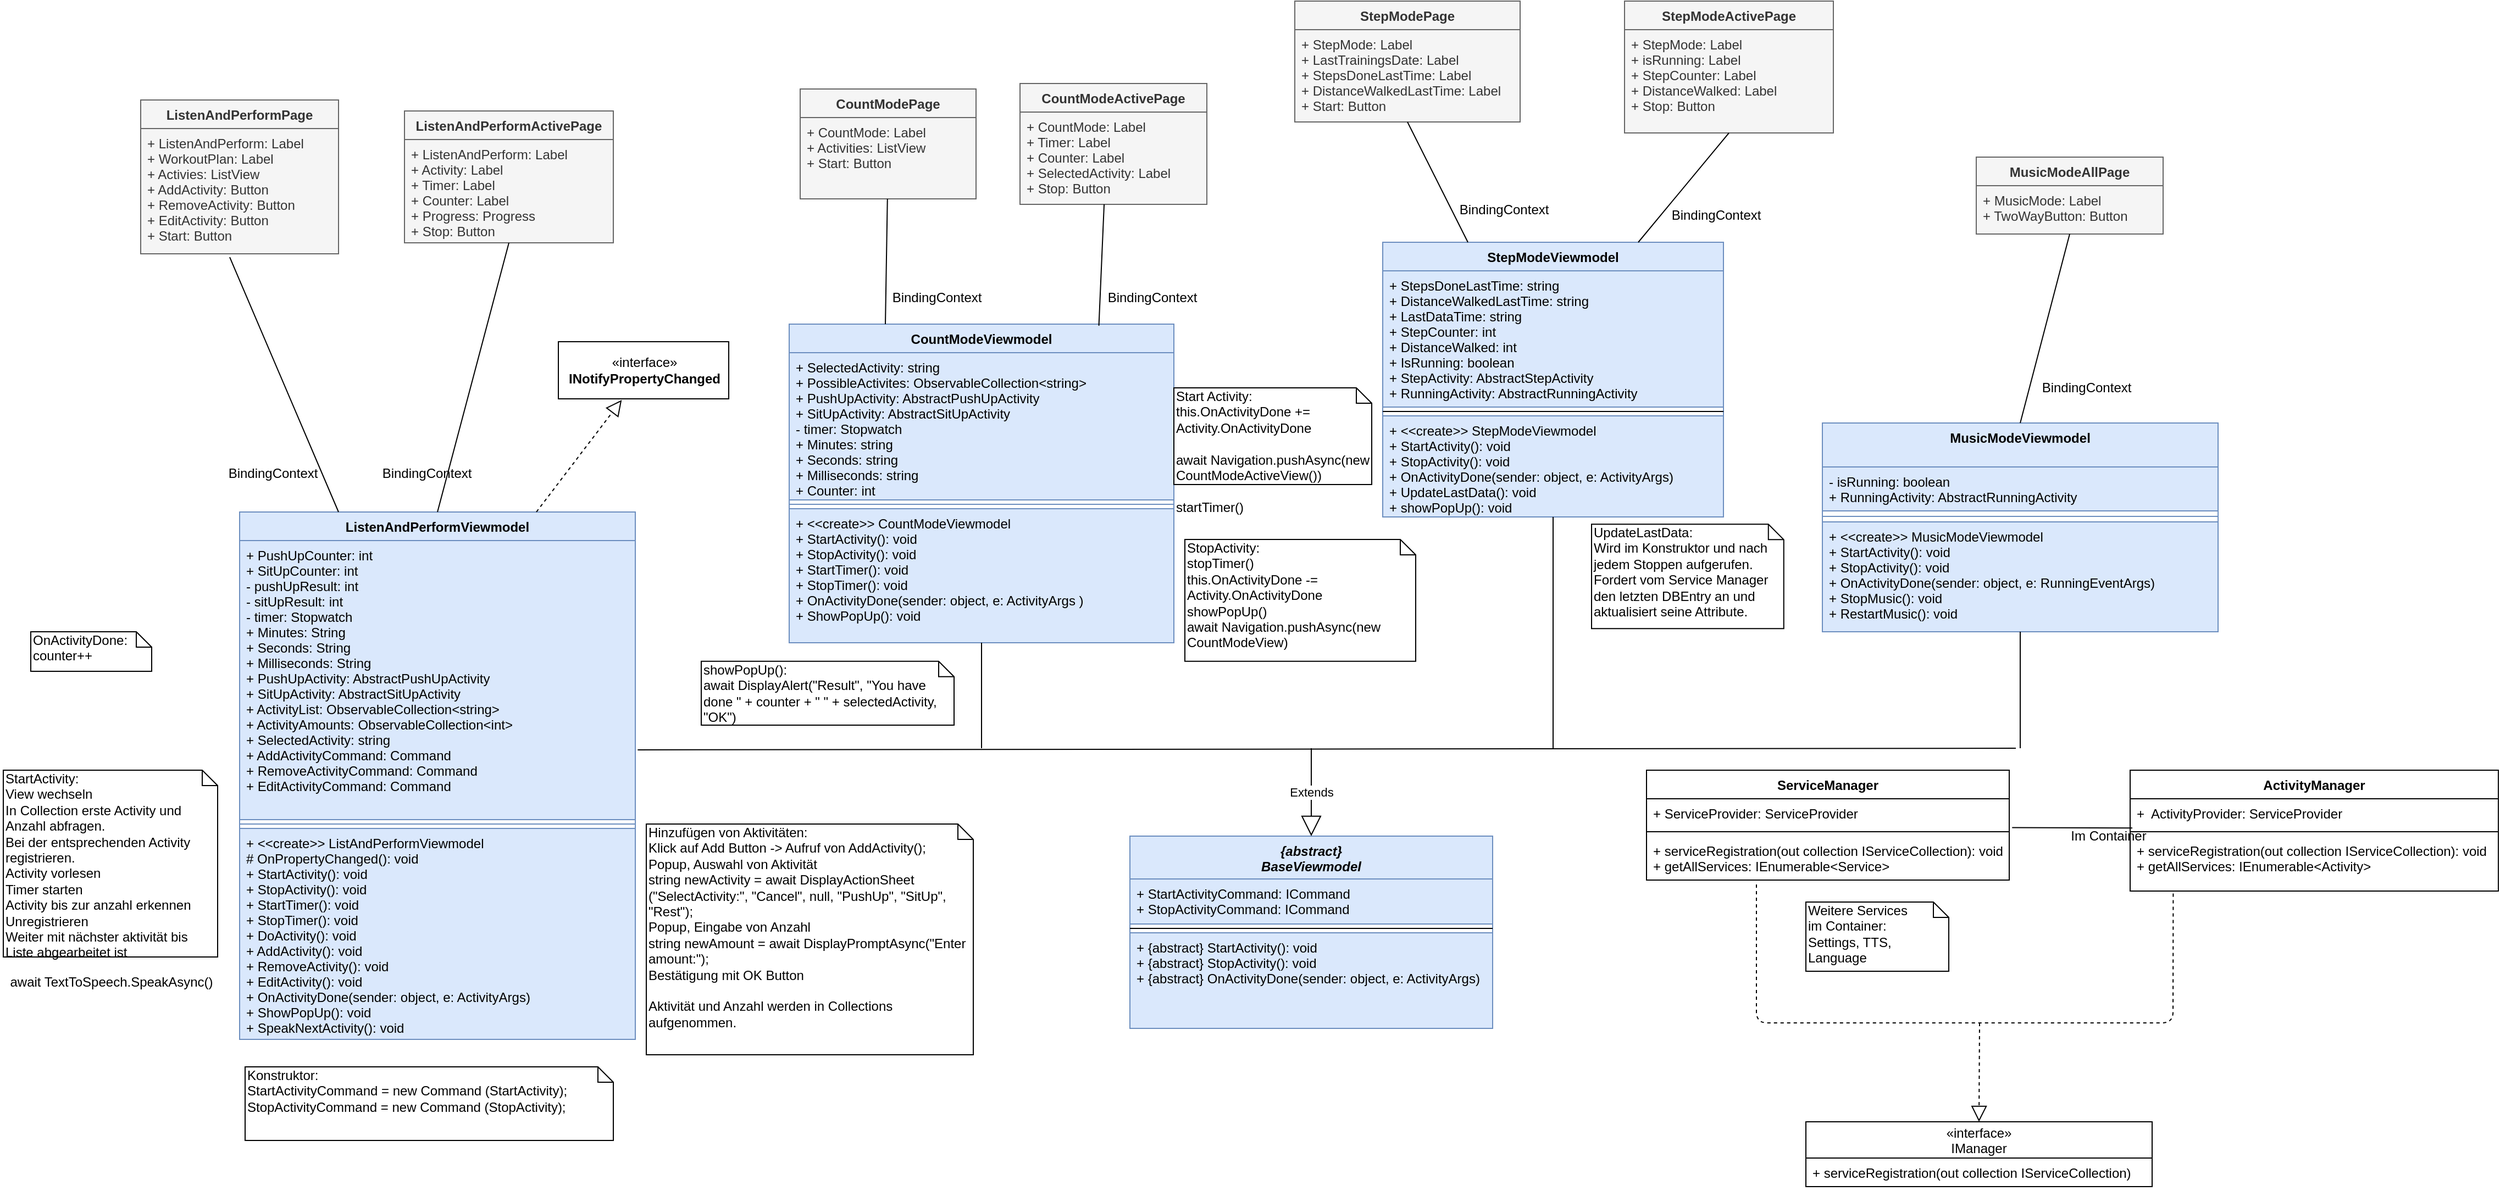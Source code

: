 <mxfile version="12.4.2" type="device" pages="1"><diagram id="o2YQhcA52Jo6fh41nkvI" name="Page-1"><mxGraphModel dx="1221" dy="587" grid="1" gridSize="10" guides="1" tooltips="1" connect="1" arrows="1" fold="1" page="1" pageScale="1" pageWidth="827" pageHeight="1169" math="0" shadow="0"><root><mxCell id="0"/><mxCell id="1" parent="0"/><mxCell id="UJqYixKBsqSY4lHeq_AK-1" value="CountModeViewmodel&#10;" style="swimlane;fontStyle=1;align=center;verticalAlign=top;childLayout=stackLayout;horizontal=1;startSize=26;horizontalStack=0;resizeParent=1;resizeParentMax=0;resizeLast=0;collapsible=1;marginBottom=0;fillColor=#dae8fc;strokeColor=#6c8ebf;" parent="1" vertex="1"><mxGeometry x="760" y="354" width="350" height="290" as="geometry"/></mxCell><mxCell id="UJqYixKBsqSY4lHeq_AK-2" value="+ SelectedActivity: string&#10;+ PossibleActivites: ObservableCollection&lt;string&gt;&#10;+ PushUpActivity: AbstractPushUpActivity&#10;+ SitUpActivity: AbstractSitUpActivity&#10;- timer: Stopwatch&#10;+ Minutes: string&#10;+ Seconds: string&#10;+ Milliseconds: string&#10;+ Counter: int" style="text;strokeColor=#6c8ebf;fillColor=#dae8fc;align=left;verticalAlign=top;spacingLeft=4;spacingRight=4;overflow=hidden;rotatable=0;points=[[0,0.5],[1,0.5]];portConstraint=eastwest;" parent="UJqYixKBsqSY4lHeq_AK-1" vertex="1"><mxGeometry y="26" width="350" height="134" as="geometry"/></mxCell><mxCell id="UJqYixKBsqSY4lHeq_AK-3" value="" style="line;strokeWidth=1;fillColor=#dae8fc;align=left;verticalAlign=middle;spacingTop=-1;spacingLeft=3;spacingRight=3;rotatable=0;labelPosition=right;points=[];portConstraint=eastwest;strokeColor=#6c8ebf;" parent="UJqYixKBsqSY4lHeq_AK-1" vertex="1"><mxGeometry y="160" width="350" height="8" as="geometry"/></mxCell><mxCell id="UJqYixKBsqSY4lHeq_AK-4" value="+ &lt;&lt;create&gt;&gt; CountModeViewmodel&#10;+ StartActivity(): void&#10;+ StopActivity(): void&#10;+ StartTimer(): void&#10;+ StopTimer(): void&#10;+ OnActivityDone(sender: object, e: ActivityArgs )&#10;+ ShowPopUp(): void&#10;" style="text;align=left;verticalAlign=top;spacingLeft=4;spacingRight=4;overflow=hidden;rotatable=0;points=[[0,0.5],[1,0.5]];portConstraint=eastwest;fillColor=#dae8fc;strokeColor=#6c8ebf;" parent="UJqYixKBsqSY4lHeq_AK-1" vertex="1"><mxGeometry y="168" width="350" height="122" as="geometry"/></mxCell><mxCell id="UJqYixKBsqSY4lHeq_AK-10" value="«interface»&lt;br&gt;&lt;b&gt;INotifyPropertyChanged&lt;/b&gt;" style="html=1;" parent="1" vertex="1"><mxGeometry x="550" y="370" width="155" height="52" as="geometry"/></mxCell><mxCell id="UJqYixKBsqSY4lHeq_AK-15" value="Start Activity:&lt;br&gt;this.OnActivityDone += Activity.OnActivityDone&lt;br&gt;&lt;br&gt;await Navigation.pushAsync(new CountModeActiveView())&lt;br&gt;&lt;br&gt;startTimer()" style="shape=note;whiteSpace=wrap;html=1;size=14;verticalAlign=top;align=left;spacingTop=-6;" parent="1" vertex="1"><mxGeometry x="1110" y="412" width="180" height="88" as="geometry"/></mxCell><mxCell id="UJqYixKBsqSY4lHeq_AK-16" value="OnActivityDone:&lt;br&gt;counter++" style="shape=note;whiteSpace=wrap;html=1;size=14;verticalAlign=top;align=left;spacingTop=-6;" parent="1" vertex="1"><mxGeometry x="70" y="634" width="110" height="36" as="geometry"/></mxCell><mxCell id="UJqYixKBsqSY4lHeq_AK-18" value="ServiceManager" style="swimlane;fontStyle=1;align=center;verticalAlign=top;childLayout=stackLayout;horizontal=1;startSize=26;horizontalStack=0;resizeParent=1;resizeParentMax=0;resizeLast=0;collapsible=1;marginBottom=0;strokeWidth=1;fontSize=12;" parent="1" vertex="1"><mxGeometry x="1540" y="760" width="330" height="100" as="geometry"/></mxCell><mxCell id="UJqYixKBsqSY4lHeq_AK-19" value="+ ServiceProvider: ServiceProvider" style="text;strokeColor=none;fillColor=none;align=left;verticalAlign=top;spacingLeft=4;spacingRight=4;overflow=hidden;rotatable=0;points=[[0,0.5],[1,0.5]];portConstraint=eastwest;" parent="UJqYixKBsqSY4lHeq_AK-18" vertex="1"><mxGeometry y="26" width="330" height="26" as="geometry"/></mxCell><mxCell id="UJqYixKBsqSY4lHeq_AK-20" value="" style="line;strokeWidth=1;fillColor=none;align=left;verticalAlign=middle;spacingTop=-1;spacingLeft=3;spacingRight=3;rotatable=0;labelPosition=right;points=[];portConstraint=eastwest;" parent="UJqYixKBsqSY4lHeq_AK-18" vertex="1"><mxGeometry y="52" width="330" height="8" as="geometry"/></mxCell><mxCell id="UJqYixKBsqSY4lHeq_AK-21" value="+ serviceRegistration(out collection IServiceCollection): void&#10;+ getAllServices: IEnumerable&lt;Service&gt;" style="text;strokeColor=none;fillColor=none;align=left;verticalAlign=top;spacingLeft=4;spacingRight=4;overflow=hidden;rotatable=0;points=[[0,0.5],[1,0.5]];portConstraint=eastwest;" parent="UJqYixKBsqSY4lHeq_AK-18" vertex="1"><mxGeometry y="60" width="330" height="40" as="geometry"/></mxCell><mxCell id="UJqYixKBsqSY4lHeq_AK-22" value="" style="endArrow=block;dashed=1;endFill=0;endSize=12;html=1;entryX=0.5;entryY=0;entryDx=0;entryDy=0;" parent="1" target="UJqYixKBsqSY4lHeq_AK-23" edge="1"><mxGeometry width="160" relative="1" as="geometry"><mxPoint x="1843" y="990" as="sourcePoint"/><mxPoint x="1355" y="640" as="targetPoint"/><Array as="points"/></mxGeometry></mxCell><mxCell id="UJqYixKBsqSY4lHeq_AK-23" value="«interface»&#10;IManager" style="swimlane;fontStyle=0;childLayout=stackLayout;horizontal=1;startSize=33;fillColor=none;horizontalStack=0;resizeParent=1;resizeParentMax=0;resizeLast=0;collapsible=1;marginBottom=0;" parent="1" vertex="1"><mxGeometry x="1685" y="1080" width="315" height="59" as="geometry"/></mxCell><mxCell id="UJqYixKBsqSY4lHeq_AK-24" value="+ serviceRegistration(out collection IServiceCollection)" style="text;strokeColor=none;fillColor=none;align=left;verticalAlign=top;spacingLeft=4;spacingRight=4;overflow=hidden;rotatable=0;points=[[0,0.5],[1,0.5]];portConstraint=eastwest;" parent="UJqYixKBsqSY4lHeq_AK-23" vertex="1"><mxGeometry y="33" width="315" height="26" as="geometry"/></mxCell><mxCell id="UJqYixKBsqSY4lHeq_AK-26" value="ActivityManager" style="swimlane;fontStyle=1;align=center;verticalAlign=top;childLayout=stackLayout;horizontal=1;startSize=26;horizontalStack=0;resizeParent=1;resizeParentMax=0;resizeLast=0;collapsible=1;marginBottom=0;" parent="1" vertex="1"><mxGeometry x="1980" y="760" width="335" height="110" as="geometry"/></mxCell><mxCell id="UJqYixKBsqSY4lHeq_AK-27" value="+  ActivityProvider: ServiceProvider" style="text;strokeColor=none;fillColor=none;align=left;verticalAlign=top;spacingLeft=4;spacingRight=4;overflow=hidden;rotatable=0;points=[[0,0.5],[1,0.5]];portConstraint=eastwest;" parent="UJqYixKBsqSY4lHeq_AK-26" vertex="1"><mxGeometry y="26" width="335" height="26" as="geometry"/></mxCell><mxCell id="UJqYixKBsqSY4lHeq_AK-28" value="" style="line;strokeWidth=1;fillColor=none;align=left;verticalAlign=middle;spacingTop=-1;spacingLeft=3;spacingRight=3;rotatable=0;labelPosition=right;points=[];portConstraint=eastwest;" parent="UJqYixKBsqSY4lHeq_AK-26" vertex="1"><mxGeometry y="52" width="335" height="8" as="geometry"/></mxCell><mxCell id="UJqYixKBsqSY4lHeq_AK-29" value="+ serviceRegistration(out collection IServiceCollection): void&#10;+ getAllServices: IEnumerable&lt;Activity&gt;" style="text;strokeColor=none;fillColor=none;align=left;verticalAlign=top;spacingLeft=4;spacingRight=4;overflow=hidden;rotatable=0;points=[[0,0.5],[1,0.5]];portConstraint=eastwest;" parent="UJqYixKBsqSY4lHeq_AK-26" vertex="1"><mxGeometry y="60" width="335" height="50" as="geometry"/></mxCell><mxCell id="UJqYixKBsqSY4lHeq_AK-30" value="" style="endArrow=none;dashed=1;html=1;entryX=0.117;entryY=1.031;entryDx=0;entryDy=0;entryPerimeter=0;" parent="1" target="UJqYixKBsqSY4lHeq_AK-29" edge="1"><mxGeometry width="50" height="50" relative="1" as="geometry"><mxPoint x="1640" y="864" as="sourcePoint"/><mxPoint x="1578" y="880" as="targetPoint"/><Array as="points"><mxPoint x="1640" y="990"/><mxPoint x="2019" y="990"/></Array></mxGeometry></mxCell><mxCell id="UJqYixKBsqSY4lHeq_AK-31" value="" style="endArrow=none;html=1;exitX=1.008;exitY=1.008;exitDx=0;exitDy=0;exitPerimeter=0;entryX=0.006;entryY=1.026;entryDx=0;entryDy=0;entryPerimeter=0;" parent="1" target="UJqYixKBsqSY4lHeq_AK-27" edge="1" source="UJqYixKBsqSY4lHeq_AK-19"><mxGeometry width="50" height="50" relative="1" as="geometry"><mxPoint x="1335" y="777.5" as="sourcePoint"/><mxPoint x="1538" y="793" as="targetPoint"/></mxGeometry></mxCell><mxCell id="UJqYixKBsqSY4lHeq_AK-32" value="Im Container" style="text;html=1;align=center;verticalAlign=middle;resizable=0;points=[];;autosize=1;" parent="1" vertex="1"><mxGeometry x="1920" y="810" width="80" height="20" as="geometry"/></mxCell><mxCell id="UJqYixKBsqSY4lHeq_AK-33" value="Weitere Services &lt;br&gt;im Container:&amp;nbsp;&lt;br&gt;Settings, TTS, Language" style="shape=note;whiteSpace=wrap;html=1;size=14;verticalAlign=top;align=left;spacingTop=-6;" parent="1" vertex="1"><mxGeometry x="1685" y="880" width="130" height="63" as="geometry"/></mxCell><mxCell id="UJqYixKBsqSY4lHeq_AK-37" value="MusicModeViewmodel" style="swimlane;fontStyle=1;align=center;verticalAlign=top;childLayout=stackLayout;horizontal=1;startSize=40;horizontalStack=0;resizeParent=1;resizeParentMax=0;resizeLast=0;collapsible=1;marginBottom=0;fillColor=#dae8fc;strokeColor=#6c8ebf;" parent="1" vertex="1"><mxGeometry x="1700" y="444" width="360" height="190" as="geometry"/></mxCell><mxCell id="UJqYixKBsqSY4lHeq_AK-38" value="- isRunning: boolean&#10;+ RunningActivity: AbstractRunningActivity&#10;" style="text;strokeColor=#6c8ebf;fillColor=#dae8fc;align=left;verticalAlign=top;spacingLeft=4;spacingRight=4;overflow=hidden;rotatable=0;points=[[0,0.5],[1,0.5]];portConstraint=eastwest;" parent="UJqYixKBsqSY4lHeq_AK-37" vertex="1"><mxGeometry y="40" width="360" height="40" as="geometry"/></mxCell><mxCell id="UJqYixKBsqSY4lHeq_AK-39" value="" style="line;strokeWidth=1;fillColor=#dae8fc;align=left;verticalAlign=middle;spacingTop=-1;spacingLeft=3;spacingRight=3;rotatable=0;labelPosition=right;points=[];portConstraint=eastwest;strokeColor=#6c8ebf;" parent="UJqYixKBsqSY4lHeq_AK-37" vertex="1"><mxGeometry y="80" width="360" height="10" as="geometry"/></mxCell><mxCell id="UJqYixKBsqSY4lHeq_AK-40" value="+ &lt;&lt;create&gt;&gt; MusicModeViewmodel&#10;+ StartActivity(): void&#10;+ StopActivity(): void&#10;+ OnActivityDone(sender: object, e: RunningEventArgs)&#10;+ StopMusic(): void&#10;+ RestartMusic(): void" style="text;strokeColor=#6c8ebf;fillColor=#dae8fc;align=left;verticalAlign=top;spacingLeft=4;spacingRight=4;overflow=hidden;rotatable=0;points=[[0,0.5],[1,0.5]];portConstraint=eastwest;" parent="UJqYixKBsqSY4lHeq_AK-37" vertex="1"><mxGeometry y="90" width="360" height="100" as="geometry"/></mxCell><mxCell id="UJqYixKBsqSY4lHeq_AK-41" value="StepModeViewmodel" style="swimlane;fontStyle=1;align=center;verticalAlign=top;childLayout=stackLayout;horizontal=1;startSize=26;horizontalStack=0;resizeParent=1;resizeParentMax=0;resizeLast=0;collapsible=1;marginBottom=0;fillColor=#dae8fc;strokeColor=#6c8ebf;" parent="1" vertex="1"><mxGeometry x="1300" y="279.5" width="310" height="250" as="geometry"/></mxCell><mxCell id="UJqYixKBsqSY4lHeq_AK-42" value="+ StepsDoneLastTime: string&#10;+ DistanceWalkedLastTime: string&#10;+ LastDataTime: string&#10;+ StepCounter: int&#10;+ DistanceWalked: int&#10;+ IsRunning: boolean&#10;+ StepActivity: AbstractStepActivity&#10;+ RunningActivity: AbstractRunningActivity&#10;" style="text;strokeColor=#6c8ebf;fillColor=#dae8fc;align=left;verticalAlign=top;spacingLeft=4;spacingRight=4;overflow=hidden;rotatable=0;points=[[0,0.5],[1,0.5]];portConstraint=eastwest;" parent="UJqYixKBsqSY4lHeq_AK-41" vertex="1"><mxGeometry y="26" width="310" height="124" as="geometry"/></mxCell><mxCell id="UJqYixKBsqSY4lHeq_AK-43" value="" style="line;strokeWidth=1;fillColor=none;align=left;verticalAlign=middle;spacingTop=-1;spacingLeft=3;spacingRight=3;rotatable=0;labelPosition=right;points=[];portConstraint=eastwest;" parent="UJqYixKBsqSY4lHeq_AK-41" vertex="1"><mxGeometry y="150" width="310" height="8" as="geometry"/></mxCell><mxCell id="UJqYixKBsqSY4lHeq_AK-44" value="+ &lt;&lt;create&gt;&gt; StepModeViewmodel&#10;+ StartActivity(): void&#10;+ StopActivity(): void&#10;+ OnActivityDone(sender: object, e: ActivityArgs)&#10;+ UpdateLastData(): void&#10;+ showPopUp(): void&#10;" style="text;strokeColor=#6c8ebf;fillColor=#dae8fc;align=left;verticalAlign=top;spacingLeft=4;spacingRight=4;overflow=hidden;rotatable=0;points=[[0,0.5],[1,0.5]];portConstraint=eastwest;" parent="UJqYixKBsqSY4lHeq_AK-41" vertex="1"><mxGeometry y="158" width="310" height="92" as="geometry"/></mxCell><mxCell id="UJqYixKBsqSY4lHeq_AK-45" value="ListenAndPerformViewmodel" style="swimlane;fontStyle=1;align=center;verticalAlign=top;childLayout=stackLayout;horizontal=1;startSize=26;horizontalStack=0;resizeParent=1;resizeParentMax=0;resizeLast=0;collapsible=1;marginBottom=0;fillColor=#dae8fc;strokeColor=#6c8ebf;" parent="1" vertex="1"><mxGeometry x="260" y="525" width="360" height="480" as="geometry"/></mxCell><mxCell id="UJqYixKBsqSY4lHeq_AK-46" value="+ PushUpCounter: int&#10;+ SitUpCounter: int&#10;- pushUpResult: int&#10;- sitUpResult: int&#10;- timer: Stopwatch&#10;+ Minutes: String&#10;+ Seconds: String&#10;+ Milliseconds: String&#10;+ PushUpActivity: AbstractPushUpActivity&#10;+ SitUpActivity: AbstractSitUpActivity&#10;+ ActivityList: ObservableCollection&lt;string&gt;&#10;+ ActivityAmounts: ObservableCollection&lt;int&gt;&#10;+ SelectedActivity: string&#10;+ AddActivityCommand: Command&#10;+ RemoveActivityCommand: Command&#10;+ EditActivityCommand: Command&#10;" style="text;strokeColor=#6c8ebf;fillColor=#dae8fc;align=left;verticalAlign=top;spacingLeft=4;spacingRight=4;overflow=hidden;rotatable=0;points=[[0,0.5],[1,0.5]];portConstraint=eastwest;" parent="UJqYixKBsqSY4lHeq_AK-45" vertex="1"><mxGeometry y="26" width="360" height="254" as="geometry"/></mxCell><mxCell id="UJqYixKBsqSY4lHeq_AK-47" value="" style="line;strokeWidth=1;fillColor=#dae8fc;align=left;verticalAlign=middle;spacingTop=-1;spacingLeft=3;spacingRight=3;rotatable=0;labelPosition=right;points=[];portConstraint=eastwest;strokeColor=#6c8ebf;" parent="UJqYixKBsqSY4lHeq_AK-45" vertex="1"><mxGeometry y="280" width="360" height="8" as="geometry"/></mxCell><mxCell id="UJqYixKBsqSY4lHeq_AK-48" value="+ &lt;&lt;create&gt;&gt; ListAndPerformViewmodel&#10;# OnPropertyChanged(): void&#10;+ StartActivity(): void&#10;+ StopActivity(): void&#10;+ StartTimer(): void&#10;+ StopTimer(): void&#10;+ DoActivity(): void&#10;+ AddActivity(): void&#10;+ RemoveActivity(): void&#10;+ EditActivity(): void&#10;+ OnActivityDone(sender: object, e: ActivityArgs)&#10;+ ShowPopUp(): void&#10;+ SpeakNextActivity(): void" style="text;strokeColor=#6c8ebf;fillColor=#dae8fc;align=left;verticalAlign=top;spacingLeft=4;spacingRight=4;overflow=hidden;rotatable=0;points=[[0,0.5],[1,0.5]];portConstraint=eastwest;" parent="UJqYixKBsqSY4lHeq_AK-45" vertex="1"><mxGeometry y="288" width="360" height="192" as="geometry"/></mxCell><mxCell id="UJqYixKBsqSY4lHeq_AK-68" value="StopActivity:&lt;br&gt;stopTimer()&lt;br&gt;this.OnActivityDone -= Activity.OnActivityDone&lt;br&gt;showPopUp()&lt;br&gt;await Navigation.pushAsync(new CountModeView)" style="shape=note;whiteSpace=wrap;html=1;size=14;verticalAlign=top;align=left;spacingTop=-6;" parent="1" vertex="1"><mxGeometry x="1120" y="550" width="210" height="110.88" as="geometry"/></mxCell><mxCell id="UJqYixKBsqSY4lHeq_AK-77" value="" style="endArrow=block;dashed=1;endFill=0;endSize=12;html=1;entryX=0.372;entryY=1.019;entryDx=0;entryDy=0;exitX=0.75;exitY=0;exitDx=0;exitDy=0;entryPerimeter=0;" parent="1" source="UJqYixKBsqSY4lHeq_AK-45" target="UJqYixKBsqSY4lHeq_AK-10" edge="1"><mxGeometry width="160" relative="1" as="geometry"><mxPoint x="205" y="910" as="sourcePoint"/><mxPoint x="365" y="910" as="targetPoint"/></mxGeometry></mxCell><mxCell id="CEk_H-Fh6N0lQ9rN9_K6-2" value="Konstruktor:&lt;br&gt;StartActivityCommand = new Command (StartActivity);&lt;br&gt;StopActivityCommand = new Command (StopActivity);" style="shape=note;whiteSpace=wrap;html=1;size=14;verticalAlign=top;align=left;spacingTop=-6;" parent="1" vertex="1"><mxGeometry x="265" y="1030" width="335" height="67" as="geometry"/></mxCell><mxCell id="CEk_H-Fh6N0lQ9rN9_K6-5" value="UpdateLastData:&lt;br&gt;Wird im Konstruktor und nach jedem Stoppen aufgerufen. Fordert vom Service Manager den letzten DBEntry an und aktualisiert seine Attribute." style="shape=note;whiteSpace=wrap;html=1;size=14;verticalAlign=top;align=left;spacingTop=-6;" parent="1" vertex="1"><mxGeometry x="1490" y="536.18" width="174.88" height="95" as="geometry"/></mxCell><mxCell id="dEEa7ZB_3PPZKo2k3ejO-2" value="showPopUp():&lt;br&gt;await DisplayAlert(&quot;Result&quot;, &quot;You have done &quot; + counter + &quot; &quot; + selectedActivity, &quot;OK&quot;)" style="shape=note;whiteSpace=wrap;html=1;size=14;verticalAlign=top;align=left;spacingTop=-6;" parent="1" vertex="1"><mxGeometry x="680" y="660.88" width="230" height="58.12" as="geometry"/></mxCell><mxCell id="dEEa7ZB_3PPZKo2k3ejO-3" value="await TextToSpeech.SpeakAsync()" style="text;html=1;align=center;verticalAlign=middle;resizable=0;points=[];;autosize=1;" parent="1" vertex="1"><mxGeometry x="42.5" y="943" width="200" height="20" as="geometry"/></mxCell><mxCell id="dEEa7ZB_3PPZKo2k3ejO-4" value="Hinzufügen von Aktivitäten:&lt;br&gt;Klick auf Add Button -&amp;gt; Aufruf von AddActivity();&lt;br&gt;Popup, Auswahl von Aktivität &lt;br&gt;&lt;div&gt;string newActivity = await DisplayActionSheet (&quot;SelectActivity:&quot;, &quot;Cancel&quot;, null, &quot;PushUp&quot;, &quot;SitUp&quot;, &quot;Rest&quot;);&lt;/div&gt;Popup, Eingabe von Anzahl&lt;br&gt;string newAmount = await DisplayPromptAsync(&quot;Enter amount:&quot;);&lt;br&gt;Bestätigung mit OK Button&lt;br&gt;&lt;br&gt;Aktivität und Anzahl werden in Collections aufgenommen." style="shape=note;whiteSpace=wrap;html=1;size=14;verticalAlign=top;align=left;spacingTop=-6;" parent="1" vertex="1"><mxGeometry x="630" y="809.06" width="297.5" height="210" as="geometry"/></mxCell><mxCell id="dEEa7ZB_3PPZKo2k3ejO-6" value="StartActivity:&lt;br&gt;View wechseln&lt;br&gt;In Collection erste Activity und Anzahl abfragen.&amp;nbsp;&lt;br&gt;Bei der entsprechenden Activity registrieren.&lt;br&gt;Activity vorlesen&lt;br&gt;Timer starten&lt;br&gt;Activity bis zur anzahl erkennen&lt;br&gt;Unregistrieren&lt;br&gt;Weiter mit nächster aktivität bis Liste abgearbeitet ist" style="shape=note;whiteSpace=wrap;html=1;size=14;verticalAlign=top;align=left;spacingTop=-6;" parent="1" vertex="1"><mxGeometry x="45" y="760" width="195" height="170" as="geometry"/></mxCell><mxCell id="g1FNwpv5yangFdE2Riuu-1" value="CountModePage" style="swimlane;fontStyle=1;childLayout=stackLayout;horizontal=1;startSize=26;fillColor=#f5f5f5;horizontalStack=0;resizeParent=1;resizeParentMax=0;resizeLast=0;collapsible=1;marginBottom=0;strokeColor=#666666;fontColor=#333333;" vertex="1" parent="1"><mxGeometry x="770" y="140" width="160" height="100" as="geometry"/></mxCell><mxCell id="g1FNwpv5yangFdE2Riuu-2" value="+ CountMode: Label&#10;+ Activities: ListView&#10;+ Start: Button " style="text;strokeColor=#666666;fillColor=#f5f5f5;align=left;verticalAlign=top;spacingLeft=4;spacingRight=4;overflow=hidden;rotatable=0;points=[[0,0.5],[1,0.5]];portConstraint=eastwest;fontColor=#333333;" vertex="1" parent="g1FNwpv5yangFdE2Riuu-1"><mxGeometry y="26" width="160" height="74" as="geometry"/></mxCell><mxCell id="g1FNwpv5yangFdE2Riuu-5" value="CountModeActivePage" style="swimlane;fontStyle=1;childLayout=stackLayout;horizontal=1;startSize=26;fillColor=#f5f5f5;horizontalStack=0;resizeParent=1;resizeParentMax=0;resizeLast=0;collapsible=1;marginBottom=0;strokeColor=#666666;fontColor=#333333;" vertex="1" parent="1"><mxGeometry x="970" y="135" width="170" height="110" as="geometry"/></mxCell><mxCell id="g1FNwpv5yangFdE2Riuu-6" value="+ CountMode: Label&#10;+ Timer: Label&#10;+ Counter: Label&#10;+ SelectedActivity: Label&#10;+ Stop: Button " style="text;strokeColor=#666666;fillColor=#f5f5f5;align=left;verticalAlign=top;spacingLeft=4;spacingRight=4;overflow=hidden;rotatable=0;points=[[0,0.5],[1,0.5]];portConstraint=eastwest;fontColor=#333333;" vertex="1" parent="g1FNwpv5yangFdE2Riuu-5"><mxGeometry y="26" width="170" height="84" as="geometry"/></mxCell><mxCell id="g1FNwpv5yangFdE2Riuu-13" value="" style="endArrow=none;html=1;exitX=0.25;exitY=0;exitDx=0;exitDy=0;" edge="1" parent="1" source="UJqYixKBsqSY4lHeq_AK-1" target="g1FNwpv5yangFdE2Riuu-2"><mxGeometry width="50" height="50" relative="1" as="geometry"><mxPoint x="827" y="250" as="sourcePoint"/><mxPoint x="877" y="200" as="targetPoint"/></mxGeometry></mxCell><mxCell id="g1FNwpv5yangFdE2Riuu-14" value="BindingContext" style="text;html=1;align=center;verticalAlign=middle;resizable=0;points=[];;autosize=1;" vertex="1" parent="1"><mxGeometry x="843.5" y="320" width="100" height="20" as="geometry"/></mxCell><mxCell id="g1FNwpv5yangFdE2Riuu-15" value="" style="endArrow=none;html=1;entryX=0.509;entryY=1.048;entryDx=0;entryDy=0;entryPerimeter=0;exitX=0.805;exitY=0.005;exitDx=0;exitDy=0;exitPerimeter=0;" edge="1" parent="1" source="UJqYixKBsqSY4lHeq_AK-1"><mxGeometry width="50" height="50" relative="1" as="geometry"><mxPoint x="1047" y="350" as="sourcePoint"/><mxPoint x="1046.53" y="245.002" as="targetPoint"/></mxGeometry></mxCell><mxCell id="g1FNwpv5yangFdE2Riuu-16" value="BindingContext" style="text;html=1;align=center;verticalAlign=middle;resizable=0;points=[];;autosize=1;" vertex="1" parent="1"><mxGeometry x="1040" y="320" width="100" height="20" as="geometry"/></mxCell><mxCell id="g1FNwpv5yangFdE2Riuu-17" value="{abstract}&#10;BaseViewmodel" style="swimlane;fontStyle=3;align=center;verticalAlign=top;childLayout=stackLayout;horizontal=1;startSize=39;horizontalStack=0;resizeParent=1;resizeParentMax=0;resizeLast=0;collapsible=1;marginBottom=0;fillColor=#dae8fc;strokeColor=#6c8ebf;" vertex="1" parent="1"><mxGeometry x="1070" y="820" width="330" height="175" as="geometry"><mxRectangle x="1070" y="820" width="180" height="39" as="alternateBounds"/></mxGeometry></mxCell><mxCell id="g1FNwpv5yangFdE2Riuu-18" value="+ StartActivityCommand: ICommand&#10;+ StopActivityCommand: ICommand&#10;" style="text;strokeColor=#6c8ebf;fillColor=#dae8fc;align=left;verticalAlign=top;spacingLeft=4;spacingRight=4;overflow=hidden;rotatable=0;points=[[0,0.5],[1,0.5]];portConstraint=eastwest;" vertex="1" parent="g1FNwpv5yangFdE2Riuu-17"><mxGeometry y="39" width="330" height="41" as="geometry"/></mxCell><mxCell id="g1FNwpv5yangFdE2Riuu-19" value="" style="line;strokeWidth=1;fillColor=none;align=left;verticalAlign=middle;spacingTop=-1;spacingLeft=3;spacingRight=3;rotatable=0;labelPosition=right;points=[];portConstraint=eastwest;" vertex="1" parent="g1FNwpv5yangFdE2Riuu-17"><mxGeometry y="80" width="330" height="8" as="geometry"/></mxCell><mxCell id="g1FNwpv5yangFdE2Riuu-20" value="+ {abstract} StartActivity(): void&#10;+ {abstract} StopActivity(): void&#10;+ {abstract} OnActivityDone(sender: object, e: ActivityArgs)&#10; " style="text;strokeColor=#6c8ebf;fillColor=#dae8fc;align=left;verticalAlign=top;spacingLeft=4;spacingRight=4;overflow=hidden;rotatable=0;points=[[0,0.5],[1,0.5]];portConstraint=eastwest;" vertex="1" parent="g1FNwpv5yangFdE2Riuu-17"><mxGeometry y="88" width="330" height="87" as="geometry"/></mxCell><mxCell id="g1FNwpv5yangFdE2Riuu-24" value="Extends" style="endArrow=block;endSize=16;endFill=0;html=1;entryX=0.5;entryY=0;entryDx=0;entryDy=0;" edge="1" parent="1" target="g1FNwpv5yangFdE2Riuu-17"><mxGeometry width="160" relative="1" as="geometry"><mxPoint x="1235" y="740" as="sourcePoint"/><mxPoint x="1290" y="740" as="targetPoint"/></mxGeometry></mxCell><mxCell id="g1FNwpv5yangFdE2Riuu-28" value="" style="endArrow=none;html=1;exitX=1.006;exitY=0.75;exitDx=0;exitDy=0;exitPerimeter=0;" edge="1" parent="1" source="UJqYixKBsqSY4lHeq_AK-46"><mxGeometry width="50" height="50" relative="1" as="geometry"><mxPoint x="1160" y="740" as="sourcePoint"/><mxPoint x="1876" y="740" as="targetPoint"/></mxGeometry></mxCell><mxCell id="g1FNwpv5yangFdE2Riuu-29" value="" style="endArrow=none;html=1;entryX=0.5;entryY=1;entryDx=0;entryDy=0;" edge="1" parent="1" target="UJqYixKBsqSY4lHeq_AK-1"><mxGeometry width="50" height="50" relative="1" as="geometry"><mxPoint x="935" y="740" as="sourcePoint"/><mxPoint x="930" y="772.24" as="targetPoint"/></mxGeometry></mxCell><mxCell id="g1FNwpv5yangFdE2Riuu-30" value="" style="endArrow=none;html=1;entryX=0.5;entryY=1;entryDx=0;entryDy=0;" edge="1" parent="1" target="UJqYixKBsqSY4lHeq_AK-41"><mxGeometry width="50" height="50" relative="1" as="geometry"><mxPoint x="1455" y="740" as="sourcePoint"/><mxPoint x="1450" y="600" as="targetPoint"/></mxGeometry></mxCell><mxCell id="g1FNwpv5yangFdE2Riuu-31" value="" style="endArrow=none;html=1;entryX=0.5;entryY=1;entryDx=0;entryDy=0;" edge="1" parent="1" target="UJqYixKBsqSY4lHeq_AK-37"><mxGeometry width="50" height="50" relative="1" as="geometry"><mxPoint x="1880" y="740" as="sourcePoint"/><mxPoint x="1880" y="650" as="targetPoint"/></mxGeometry></mxCell><mxCell id="g1FNwpv5yangFdE2Riuu-32" value="StepModePage" style="swimlane;fontStyle=1;childLayout=stackLayout;horizontal=1;startSize=26;fillColor=#f5f5f5;horizontalStack=0;resizeParent=1;resizeParentMax=0;resizeLast=0;collapsible=1;marginBottom=0;strokeColor=#666666;fontColor=#333333;" vertex="1" parent="1"><mxGeometry x="1220" y="60" width="205" height="110" as="geometry"/></mxCell><mxCell id="g1FNwpv5yangFdE2Riuu-33" value="+ StepMode: Label&#10;+ LastTrainingsDate: Label&#10;+ StepsDoneLastTime: Label&#10;+ DistanceWalkedLastTime: Label&#10;+ Start: Button &#10;" style="text;strokeColor=#666666;fillColor=#f5f5f5;align=left;verticalAlign=top;spacingLeft=4;spacingRight=4;overflow=hidden;rotatable=0;points=[[0,0.5],[1,0.5]];portConstraint=eastwest;fontColor=#333333;" vertex="1" parent="g1FNwpv5yangFdE2Riuu-32"><mxGeometry y="26" width="205" height="84" as="geometry"/></mxCell><mxCell id="g1FNwpv5yangFdE2Riuu-36" value="StepModeActivePage" style="swimlane;fontStyle=1;childLayout=stackLayout;horizontal=1;startSize=26;fillColor=#f5f5f5;horizontalStack=0;resizeParent=1;resizeParentMax=0;resizeLast=0;collapsible=1;marginBottom=0;strokeColor=#666666;fontColor=#333333;" vertex="1" parent="1"><mxGeometry x="1520" y="60" width="190" height="120" as="geometry"/></mxCell><mxCell id="g1FNwpv5yangFdE2Riuu-37" value="+ StepMode: Label&#10;+ isRunning: Label&#10;+ StepCounter: Label&#10;+ DistanceWalked: Label&#10;+ Stop: Button" style="text;strokeColor=#666666;fillColor=#f5f5f5;align=left;verticalAlign=top;spacingLeft=4;spacingRight=4;overflow=hidden;rotatable=0;points=[[0,0.5],[1,0.5]];portConstraint=eastwest;fontColor=#333333;" vertex="1" parent="g1FNwpv5yangFdE2Riuu-36"><mxGeometry y="26" width="190" height="94" as="geometry"/></mxCell><mxCell id="g1FNwpv5yangFdE2Riuu-40" value="MusicModeAllPage" style="swimlane;fontStyle=1;childLayout=stackLayout;horizontal=1;startSize=26;fillColor=#f5f5f5;horizontalStack=0;resizeParent=1;resizeParentMax=0;resizeLast=0;collapsible=1;marginBottom=0;strokeColor=#666666;fontColor=#333333;" vertex="1" parent="1"><mxGeometry x="1840" y="202" width="170" height="70" as="geometry"/></mxCell><mxCell id="g1FNwpv5yangFdE2Riuu-41" value="+ MusicMode: Label&#10;+ TwoWayButton: Button" style="text;strokeColor=#666666;fillColor=#f5f5f5;align=left;verticalAlign=top;spacingLeft=4;spacingRight=4;overflow=hidden;rotatable=0;points=[[0,0.5],[1,0.5]];portConstraint=eastwest;fontColor=#333333;" vertex="1" parent="g1FNwpv5yangFdE2Riuu-40"><mxGeometry y="26" width="170" height="44" as="geometry"/></mxCell><mxCell id="g1FNwpv5yangFdE2Riuu-44" value="ListenAndPerformPage" style="swimlane;fontStyle=1;childLayout=stackLayout;horizontal=1;startSize=26;fillColor=#f5f5f5;horizontalStack=0;resizeParent=1;resizeParentMax=0;resizeLast=0;collapsible=1;marginBottom=0;strokeColor=#666666;fontColor=#333333;" vertex="1" parent="1"><mxGeometry x="170" y="150" width="180" height="140" as="geometry"/></mxCell><mxCell id="g1FNwpv5yangFdE2Riuu-45" value="+ ListenAndPerform: Label&#10;+ WorkoutPlan: Label&#10;+ Activies: ListView&#10;+ AddActivity: Button&#10;+ RemoveActivity: Button&#10;+ EditActivity: Button&#10;+ Start: Button" style="text;strokeColor=#666666;fillColor=#f5f5f5;align=left;verticalAlign=top;spacingLeft=4;spacingRight=4;overflow=hidden;rotatable=0;points=[[0,0.5],[1,0.5]];portConstraint=eastwest;fontColor=#333333;" vertex="1" parent="g1FNwpv5yangFdE2Riuu-44"><mxGeometry y="26" width="180" height="114" as="geometry"/></mxCell><mxCell id="g1FNwpv5yangFdE2Riuu-48" value="ListenAndPerformActivePage" style="swimlane;fontStyle=1;childLayout=stackLayout;horizontal=1;startSize=26;fillColor=#f5f5f5;horizontalStack=0;resizeParent=1;resizeParentMax=0;resizeLast=0;collapsible=1;marginBottom=0;strokeColor=#666666;fontColor=#333333;" vertex="1" parent="1"><mxGeometry x="410" y="160" width="190" height="120" as="geometry"/></mxCell><mxCell id="g1FNwpv5yangFdE2Riuu-50" value="+ ListenAndPerform: Label&#10;+ Activity: Label&#10;+ Timer: Label&#10;+ Counter: Label&#10;+ Progress: Progress&#10;+ Stop: Button" style="text;strokeColor=#666666;fillColor=#f5f5f5;align=left;verticalAlign=top;spacingLeft=4;spacingRight=4;overflow=hidden;rotatable=0;points=[[0,0.5],[1,0.5]];portConstraint=eastwest;fontColor=#333333;" vertex="1" parent="g1FNwpv5yangFdE2Riuu-48"><mxGeometry y="26" width="190" height="94" as="geometry"/></mxCell><mxCell id="g1FNwpv5yangFdE2Riuu-52" value="" style="endArrow=none;html=1;exitX=0.75;exitY=0;exitDx=0;exitDy=0;entryX=0.5;entryY=1;entryDx=0;entryDy=0;" edge="1" parent="1" source="UJqYixKBsqSY4lHeq_AK-41" target="g1FNwpv5yangFdE2Riuu-36"><mxGeometry width="50" height="50" relative="1" as="geometry"><mxPoint x="1440" y="330" as="sourcePoint"/><mxPoint x="1450.266" y="160" as="targetPoint"/></mxGeometry></mxCell><mxCell id="g1FNwpv5yangFdE2Riuu-53" value="" style="endArrow=none;html=1;exitX=0.25;exitY=0;exitDx=0;exitDy=0;entryX=0.5;entryY=1;entryDx=0;entryDy=0;" edge="1" parent="1" source="UJqYixKBsqSY4lHeq_AK-41" target="g1FNwpv5yangFdE2Riuu-32"><mxGeometry width="50" height="50" relative="1" as="geometry"><mxPoint x="1260" y="310" as="sourcePoint"/><mxPoint x="1270.266" y="140" as="targetPoint"/></mxGeometry></mxCell><mxCell id="g1FNwpv5yangFdE2Riuu-54" value="BindingContext" style="text;html=1;align=center;verticalAlign=middle;resizable=0;points=[];;autosize=1;" vertex="1" parent="1"><mxGeometry x="1360" y="240" width="100" height="20" as="geometry"/></mxCell><mxCell id="g1FNwpv5yangFdE2Riuu-55" value="BindingContext" style="text;html=1;align=center;verticalAlign=middle;resizable=0;points=[];;autosize=1;" vertex="1" parent="1"><mxGeometry x="1553.12" y="245" width="100" height="20" as="geometry"/></mxCell><mxCell id="g1FNwpv5yangFdE2Riuu-56" value="" style="endArrow=none;html=1;entryX=0.5;entryY=1;entryDx=0;entryDy=0;exitX=0.5;exitY=0;exitDx=0;exitDy=0;" edge="1" parent="1" source="UJqYixKBsqSY4lHeq_AK-37" target="g1FNwpv5yangFdE2Riuu-40"><mxGeometry width="50" height="50" relative="1" as="geometry"><mxPoint x="1765" y="400" as="sourcePoint"/><mxPoint x="1815" y="350" as="targetPoint"/></mxGeometry></mxCell><mxCell id="g1FNwpv5yangFdE2Riuu-57" value="BindingContext" style="text;html=1;align=center;verticalAlign=middle;resizable=0;points=[];;autosize=1;" vertex="1" parent="1"><mxGeometry x="1890" y="402" width="100" height="20" as="geometry"/></mxCell><mxCell id="g1FNwpv5yangFdE2Riuu-58" value="" style="endArrow=none;html=1;exitX=0.25;exitY=0;exitDx=0;exitDy=0;entryX=0.45;entryY=1.027;entryDx=0;entryDy=0;entryPerimeter=0;" edge="1" parent="1" source="UJqYixKBsqSY4lHeq_AK-45" target="g1FNwpv5yangFdE2Riuu-45"><mxGeometry width="50" height="50" relative="1" as="geometry"><mxPoint x="350" y="404.47" as="sourcePoint"/><mxPoint x="250" y="250" as="targetPoint"/></mxGeometry></mxCell><mxCell id="g1FNwpv5yangFdE2Riuu-59" value="" style="endArrow=none;html=1;exitX=0.5;exitY=0;exitDx=0;exitDy=0;entryX=0.5;entryY=1;entryDx=0;entryDy=0;" edge="1" parent="1" source="UJqYixKBsqSY4lHeq_AK-45" target="g1FNwpv5yangFdE2Riuu-48"><mxGeometry width="50" height="50" relative="1" as="geometry"><mxPoint x="350" y="474.47" as="sourcePoint"/><mxPoint x="492.617" y="238" as="targetPoint"/></mxGeometry></mxCell><mxCell id="g1FNwpv5yangFdE2Riuu-60" value="BindingContext" style="text;html=1;align=center;verticalAlign=middle;resizable=0;points=[];;autosize=1;" vertex="1" parent="1"><mxGeometry x="240" y="480" width="100" height="20" as="geometry"/></mxCell><mxCell id="g1FNwpv5yangFdE2Riuu-61" value="BindingContext" style="text;html=1;align=center;verticalAlign=middle;resizable=0;points=[];;autosize=1;" vertex="1" parent="1"><mxGeometry x="380" y="480" width="100" height="20" as="geometry"/></mxCell></root></mxGraphModel></diagram></mxfile>